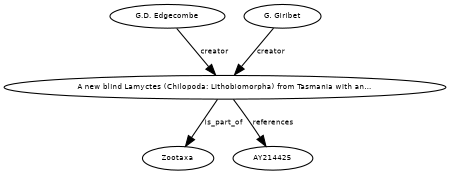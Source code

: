 digraph G {
size="3,3";
node [fontsize=7, fontname="Helvetica"];
edge [fontsize=7, fontname="Helvetica"];
node0 [label="A new blind Lamyctes (Chilopoda: Lithobiomorpha) from Tasmania with an...", width=0.27433100247,height=0.27433100247];
node1 [label="G.D. Edgecombe", width=0.27433100247,height=0.27433100247];
node2 [label="G. Giribet", width=0.27433100247,height=0.27433100247];
node3 [label="Zootaxa", width=0.27433100247,height=0.27433100247];
node4 [label="AY214425", width=0.27433100247,height=0.27433100247];
node1 -> node0 [label="creator"];
node2 -> node0 [label="creator"];
node0 -> node3 [label="is_part_of"];
node0 -> node4 [label="references"];
}

